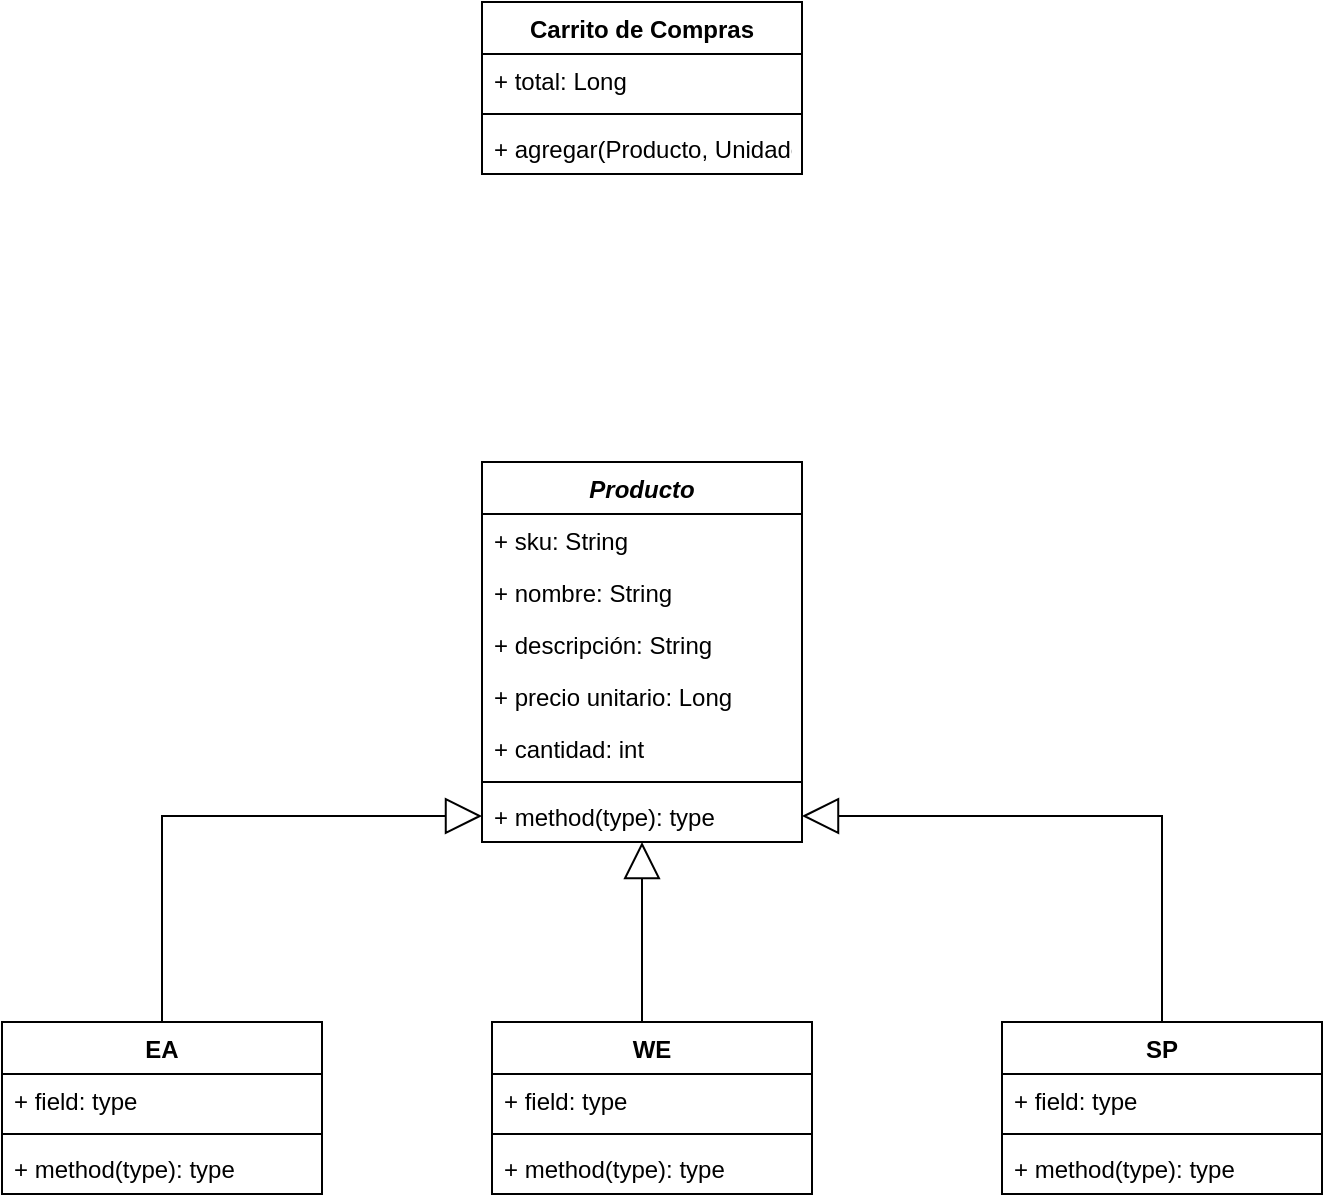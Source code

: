 <mxfile version="13.3.0" type="google"><diagram name="Page-1" id="c4acf3e9-155e-7222-9cf6-157b1a14988f"><mxGraphModel dx="1422" dy="794" grid="1" gridSize="10" guides="1" tooltips="1" connect="1" arrows="1" fold="1" page="1" pageScale="1" pageWidth="850" pageHeight="1100" background="#ffffff" math="0" shadow="0"><root><mxCell id="0"/><mxCell id="1" parent="0"/><mxCell id="EBikYnYMfoEEFWF5VXgA-30" style="edgeStyle=orthogonalEdgeStyle;rounded=0;orthogonalLoop=1;jettySize=auto;html=1;endArrow=block;endFill=0;startSize=17;endSize=16;" edge="1" parent="1" source="EBikYnYMfoEEFWF5VXgA-18" target="EBikYnYMfoEEFWF5VXgA-4"><mxGeometry relative="1" as="geometry"><mxPoint x="355" y="616" as="targetPoint"/><Array as="points"><mxPoint x="110" y="587"/></Array></mxGeometry></mxCell><mxCell id="EBikYnYMfoEEFWF5VXgA-31" style="edgeStyle=orthogonalEdgeStyle;rounded=0;orthogonalLoop=1;jettySize=auto;html=1;entryX=0.5;entryY=1;entryDx=0;entryDy=0;entryPerimeter=0;startSize=17;endArrow=block;endFill=0;endSize=16;" edge="1" parent="1" source="EBikYnYMfoEEFWF5VXgA-26" target="EBikYnYMfoEEFWF5VXgA-4"><mxGeometry relative="1" as="geometry"><Array as="points"><mxPoint x="350" y="670"/><mxPoint x="350" y="670"/></Array></mxGeometry></mxCell><mxCell id="EBikYnYMfoEEFWF5VXgA-32" style="edgeStyle=orthogonalEdgeStyle;rounded=0;orthogonalLoop=1;jettySize=auto;html=1;startSize=17;endArrow=block;endFill=0;endSize=16;" edge="1" parent="1" source="EBikYnYMfoEEFWF5VXgA-22" target="EBikYnYMfoEEFWF5VXgA-4"><mxGeometry relative="1" as="geometry"/></mxCell><mxCell id="EBikYnYMfoEEFWF5VXgA-18" value="EA" style="swimlane;fontStyle=1;align=center;verticalAlign=top;childLayout=stackLayout;horizontal=1;startSize=26;horizontalStack=0;resizeParent=1;resizeParentMax=0;resizeLast=0;collapsible=1;marginBottom=0;" vertex="1" parent="1"><mxGeometry x="30" y="690" width="160" height="86" as="geometry"/></mxCell><mxCell id="EBikYnYMfoEEFWF5VXgA-19" value="+ field: type" style="text;strokeColor=none;fillColor=none;align=left;verticalAlign=top;spacingLeft=4;spacingRight=4;overflow=hidden;rotatable=0;points=[[0,0.5],[1,0.5]];portConstraint=eastwest;" vertex="1" parent="EBikYnYMfoEEFWF5VXgA-18"><mxGeometry y="26" width="160" height="26" as="geometry"/></mxCell><mxCell id="EBikYnYMfoEEFWF5VXgA-20" value="" style="line;strokeWidth=1;fillColor=none;align=left;verticalAlign=middle;spacingTop=-1;spacingLeft=3;spacingRight=3;rotatable=0;labelPosition=right;points=[];portConstraint=eastwest;" vertex="1" parent="EBikYnYMfoEEFWF5VXgA-18"><mxGeometry y="52" width="160" height="8" as="geometry"/></mxCell><mxCell id="EBikYnYMfoEEFWF5VXgA-21" value="+ method(type): type" style="text;strokeColor=none;fillColor=none;align=left;verticalAlign=top;spacingLeft=4;spacingRight=4;overflow=hidden;rotatable=0;points=[[0,0.5],[1,0.5]];portConstraint=eastwest;" vertex="1" parent="EBikYnYMfoEEFWF5VXgA-18"><mxGeometry y="60" width="160" height="26" as="geometry"/></mxCell><mxCell id="EBikYnYMfoEEFWF5VXgA-26" value="WE" style="swimlane;fontStyle=1;align=center;verticalAlign=top;childLayout=stackLayout;horizontal=1;startSize=26;horizontalStack=0;resizeParent=1;resizeParentMax=0;resizeLast=0;collapsible=1;marginBottom=0;" vertex="1" parent="1"><mxGeometry x="275" y="690" width="160" height="86" as="geometry"/></mxCell><mxCell id="EBikYnYMfoEEFWF5VXgA-27" value="+ field: type" style="text;strokeColor=none;fillColor=none;align=left;verticalAlign=top;spacingLeft=4;spacingRight=4;overflow=hidden;rotatable=0;points=[[0,0.5],[1,0.5]];portConstraint=eastwest;" vertex="1" parent="EBikYnYMfoEEFWF5VXgA-26"><mxGeometry y="26" width="160" height="26" as="geometry"/></mxCell><mxCell id="EBikYnYMfoEEFWF5VXgA-28" value="" style="line;strokeWidth=1;fillColor=none;align=left;verticalAlign=middle;spacingTop=-1;spacingLeft=3;spacingRight=3;rotatable=0;labelPosition=right;points=[];portConstraint=eastwest;" vertex="1" parent="EBikYnYMfoEEFWF5VXgA-26"><mxGeometry y="52" width="160" height="8" as="geometry"/></mxCell><mxCell id="EBikYnYMfoEEFWF5VXgA-29" value="+ method(type): type" style="text;strokeColor=none;fillColor=none;align=left;verticalAlign=top;spacingLeft=4;spacingRight=4;overflow=hidden;rotatable=0;points=[[0,0.5],[1,0.5]];portConstraint=eastwest;" vertex="1" parent="EBikYnYMfoEEFWF5VXgA-26"><mxGeometry y="60" width="160" height="26" as="geometry"/></mxCell><mxCell id="EBikYnYMfoEEFWF5VXgA-22" value="SP" style="swimlane;fontStyle=1;align=center;verticalAlign=top;childLayout=stackLayout;horizontal=1;startSize=26;horizontalStack=0;resizeParent=1;resizeParentMax=0;resizeLast=0;collapsible=1;marginBottom=0;" vertex="1" parent="1"><mxGeometry x="530" y="690" width="160" height="86" as="geometry"/></mxCell><mxCell id="EBikYnYMfoEEFWF5VXgA-23" value="+ field: type" style="text;strokeColor=none;fillColor=none;align=left;verticalAlign=top;spacingLeft=4;spacingRight=4;overflow=hidden;rotatable=0;points=[[0,0.5],[1,0.5]];portConstraint=eastwest;" vertex="1" parent="EBikYnYMfoEEFWF5VXgA-22"><mxGeometry y="26" width="160" height="26" as="geometry"/></mxCell><mxCell id="EBikYnYMfoEEFWF5VXgA-24" value="" style="line;strokeWidth=1;fillColor=none;align=left;verticalAlign=middle;spacingTop=-1;spacingLeft=3;spacingRight=3;rotatable=0;labelPosition=right;points=[];portConstraint=eastwest;" vertex="1" parent="EBikYnYMfoEEFWF5VXgA-22"><mxGeometry y="52" width="160" height="8" as="geometry"/></mxCell><mxCell id="EBikYnYMfoEEFWF5VXgA-25" value="+ method(type): type" style="text;strokeColor=none;fillColor=none;align=left;verticalAlign=top;spacingLeft=4;spacingRight=4;overflow=hidden;rotatable=0;points=[[0,0.5],[1,0.5]];portConstraint=eastwest;" vertex="1" parent="EBikYnYMfoEEFWF5VXgA-22"><mxGeometry y="60" width="160" height="26" as="geometry"/></mxCell><mxCell id="EBikYnYMfoEEFWF5VXgA-1" value="Producto" style="swimlane;fontStyle=3;align=center;verticalAlign=top;childLayout=stackLayout;horizontal=1;startSize=26;horizontalStack=0;resizeParent=1;resizeParentMax=0;resizeLast=0;collapsible=1;marginBottom=0;" vertex="1" parent="1"><mxGeometry x="270" y="410" width="160" height="190" as="geometry"/></mxCell><mxCell id="EBikYnYMfoEEFWF5VXgA-2" value="+ sku: String" style="text;strokeColor=none;fillColor=none;align=left;verticalAlign=top;spacingLeft=4;spacingRight=4;overflow=hidden;rotatable=0;points=[[0,0.5],[1,0.5]];portConstraint=eastwest;" vertex="1" parent="EBikYnYMfoEEFWF5VXgA-1"><mxGeometry y="26" width="160" height="26" as="geometry"/></mxCell><mxCell id="EBikYnYMfoEEFWF5VXgA-14" value="+ nombre: String" style="text;strokeColor=none;fillColor=none;align=left;verticalAlign=top;spacingLeft=4;spacingRight=4;overflow=hidden;rotatable=0;points=[[0,0.5],[1,0.5]];portConstraint=eastwest;" vertex="1" parent="EBikYnYMfoEEFWF5VXgA-1"><mxGeometry y="52" width="160" height="26" as="geometry"/></mxCell><mxCell id="EBikYnYMfoEEFWF5VXgA-16" value="+ descripción: String" style="text;strokeColor=none;fillColor=none;align=left;verticalAlign=top;spacingLeft=4;spacingRight=4;overflow=hidden;rotatable=0;points=[[0,0.5],[1,0.5]];portConstraint=eastwest;" vertex="1" parent="EBikYnYMfoEEFWF5VXgA-1"><mxGeometry y="78" width="160" height="26" as="geometry"/></mxCell><mxCell id="EBikYnYMfoEEFWF5VXgA-15" value="+ precio unitario: Long" style="text;strokeColor=none;fillColor=none;align=left;verticalAlign=top;spacingLeft=4;spacingRight=4;overflow=hidden;rotatable=0;points=[[0,0.5],[1,0.5]];portConstraint=eastwest;" vertex="1" parent="EBikYnYMfoEEFWF5VXgA-1"><mxGeometry y="104" width="160" height="26" as="geometry"/></mxCell><mxCell id="EBikYnYMfoEEFWF5VXgA-17" value="+ cantidad: int" style="text;strokeColor=none;fillColor=none;align=left;verticalAlign=top;spacingLeft=4;spacingRight=4;overflow=hidden;rotatable=0;points=[[0,0.5],[1,0.5]];portConstraint=eastwest;" vertex="1" parent="EBikYnYMfoEEFWF5VXgA-1"><mxGeometry y="130" width="160" height="26" as="geometry"/></mxCell><mxCell id="EBikYnYMfoEEFWF5VXgA-3" value="" style="line;strokeWidth=1;fillColor=none;align=left;verticalAlign=middle;spacingTop=-1;spacingLeft=3;spacingRight=3;rotatable=0;labelPosition=right;points=[];portConstraint=eastwest;" vertex="1" parent="EBikYnYMfoEEFWF5VXgA-1"><mxGeometry y="156" width="160" height="8" as="geometry"/></mxCell><mxCell id="EBikYnYMfoEEFWF5VXgA-4" value="+ method(type): type" style="text;strokeColor=none;fillColor=none;align=left;verticalAlign=top;spacingLeft=4;spacingRight=4;overflow=hidden;rotatable=0;points=[[0,0.5],[1,0.5]];portConstraint=eastwest;" vertex="1" parent="EBikYnYMfoEEFWF5VXgA-1"><mxGeometry y="164" width="160" height="26" as="geometry"/></mxCell><mxCell id="EBikYnYMfoEEFWF5VXgA-9" value="Carrito de Compras" style="swimlane;fontStyle=1;align=center;verticalAlign=top;childLayout=stackLayout;horizontal=1;startSize=26;horizontalStack=0;resizeParent=1;resizeParentMax=0;resizeLast=0;collapsible=1;marginBottom=0;" vertex="1" parent="1"><mxGeometry x="270" y="180" width="160" height="86" as="geometry"/></mxCell><mxCell id="EBikYnYMfoEEFWF5VXgA-10" value="+ total: Long" style="text;strokeColor=none;fillColor=none;align=left;verticalAlign=top;spacingLeft=4;spacingRight=4;overflow=hidden;rotatable=0;points=[[0,0.5],[1,0.5]];portConstraint=eastwest;" vertex="1" parent="EBikYnYMfoEEFWF5VXgA-9"><mxGeometry y="26" width="160" height="26" as="geometry"/></mxCell><mxCell id="EBikYnYMfoEEFWF5VXgA-11" value="" style="line;strokeWidth=1;fillColor=none;align=left;verticalAlign=middle;spacingTop=-1;spacingLeft=3;spacingRight=3;rotatable=0;labelPosition=right;points=[];portConstraint=eastwest;" vertex="1" parent="EBikYnYMfoEEFWF5VXgA-9"><mxGeometry y="52" width="160" height="8" as="geometry"/></mxCell><mxCell id="EBikYnYMfoEEFWF5VXgA-12" value="+ agregar(Producto, Unidades)" style="text;strokeColor=none;fillColor=none;align=left;verticalAlign=top;spacingLeft=4;spacingRight=4;overflow=hidden;rotatable=0;points=[[0,0.5],[1,0.5]];portConstraint=eastwest;" vertex="1" parent="EBikYnYMfoEEFWF5VXgA-9"><mxGeometry y="60" width="160" height="26" as="geometry"/></mxCell></root></mxGraphModel></diagram></mxfile>